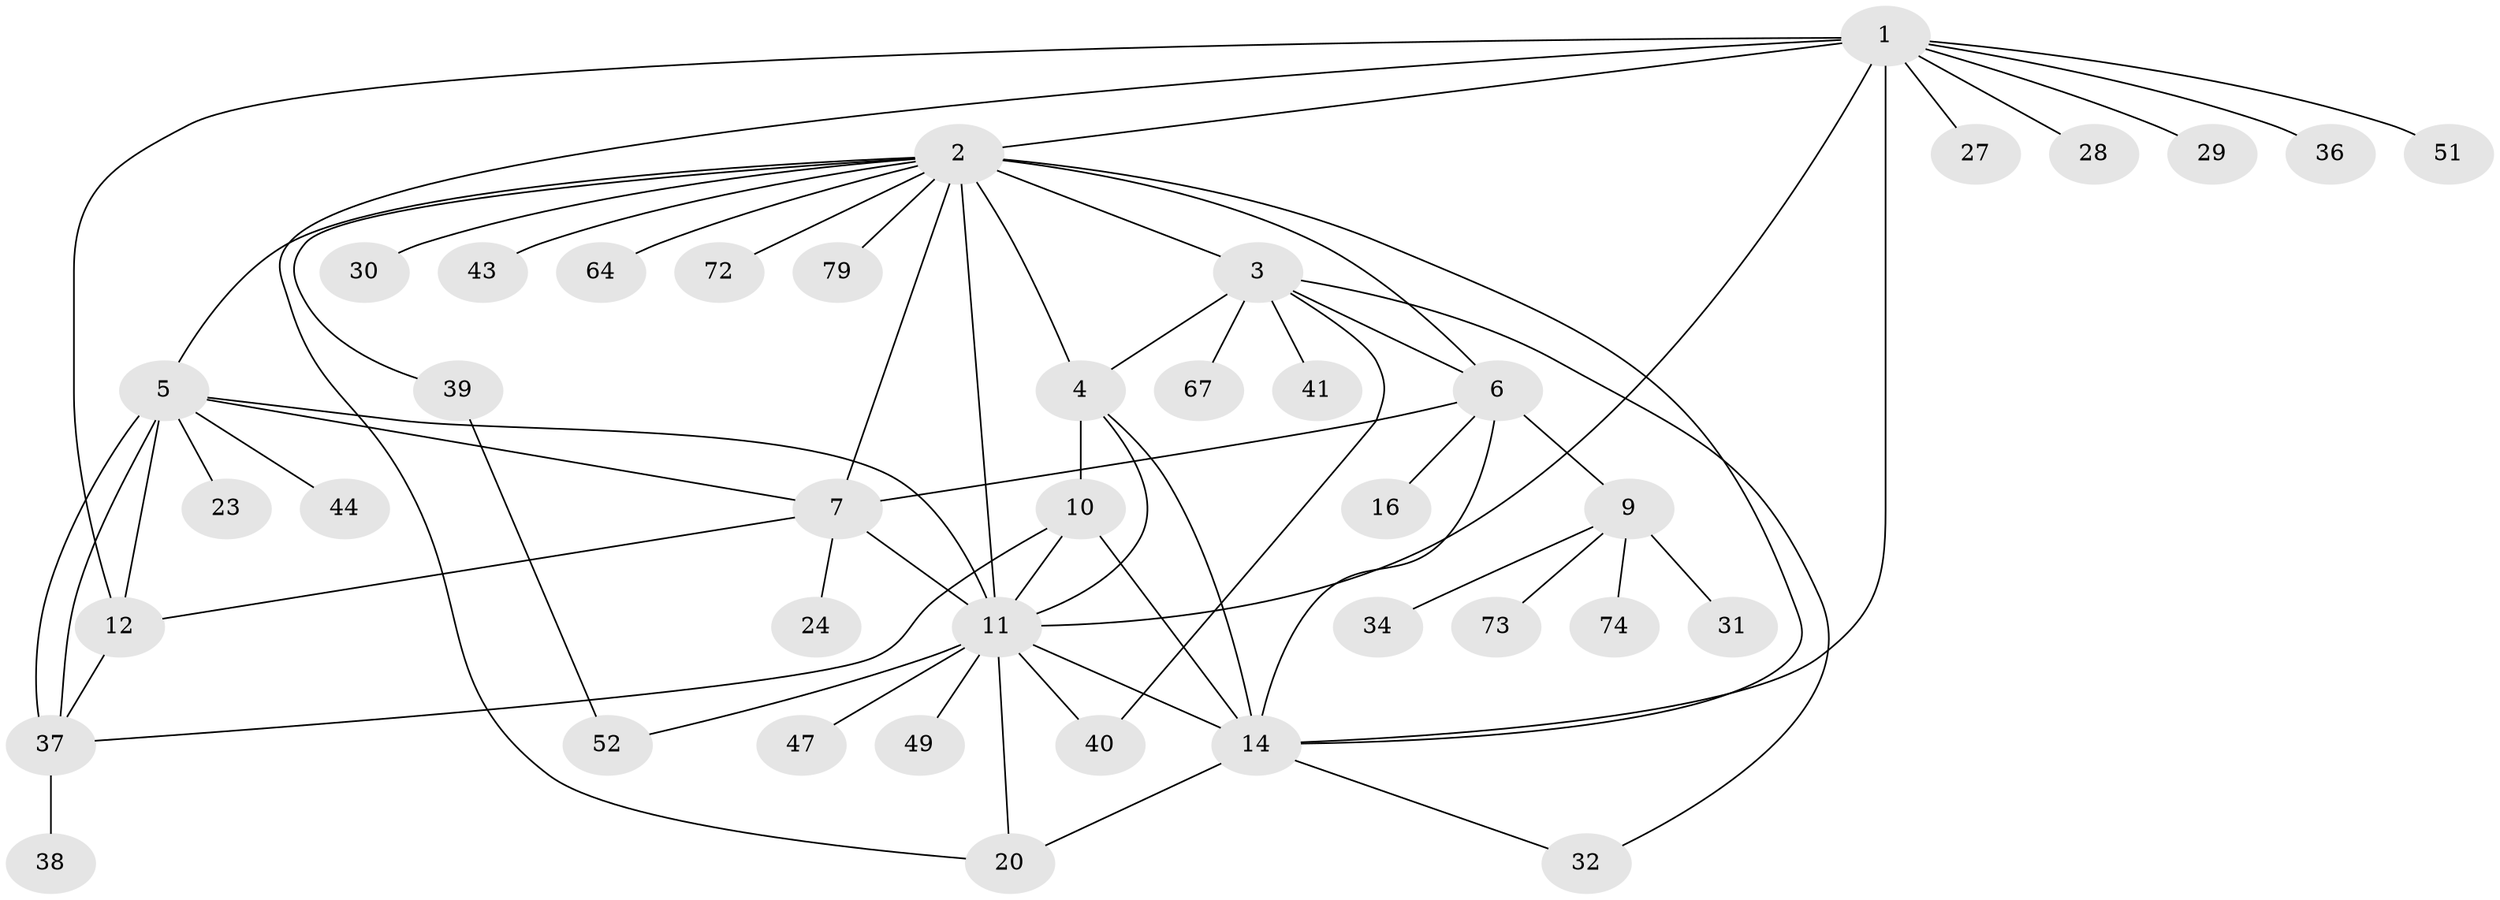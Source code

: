 // original degree distribution, {13: 0.012195121951219513, 17: 0.024390243902439025, 8: 0.024390243902439025, 5: 0.06097560975609756, 9: 0.012195121951219513, 6: 0.024390243902439025, 1: 0.5121951219512195, 7: 0.036585365853658534, 3: 0.0975609756097561, 2: 0.15853658536585366, 4: 0.036585365853658534}
// Generated by graph-tools (version 1.1) at 2025/14/03/09/25 04:14:32]
// undirected, 41 vertices, 64 edges
graph export_dot {
graph [start="1"]
  node [color=gray90,style=filled];
  1 [super="+8+17"];
  2 [super="+19"];
  3;
  4;
  5;
  6;
  7 [super="+63+71"];
  9;
  10 [super="+65+82"];
  11 [super="+13+18"];
  12 [super="+68+46+26"];
  14 [super="+22+57"];
  16;
  20 [super="+35"];
  23;
  24;
  27;
  28 [super="+77"];
  29;
  30 [super="+42"];
  31;
  32;
  34;
  36;
  37;
  38 [super="+61"];
  39;
  40 [super="+56"];
  41;
  43;
  44;
  47;
  49;
  51;
  52;
  64;
  67;
  72;
  73;
  74;
  79;
  1 -- 2 [weight=2];
  1 -- 12;
  1 -- 14 [weight=2];
  1 -- 27;
  1 -- 28;
  1 -- 29;
  1 -- 36;
  1 -- 11;
  1 -- 51;
  1 -- 20;
  2 -- 3 [weight=2];
  2 -- 4;
  2 -- 5 [weight=2];
  2 -- 6;
  2 -- 11 [weight=3];
  2 -- 30;
  2 -- 39;
  2 -- 43;
  2 -- 64;
  2 -- 72;
  2 -- 79;
  2 -- 14;
  2 -- 7 [weight=2];
  3 -- 4;
  3 -- 6;
  3 -- 32;
  3 -- 40;
  3 -- 41;
  3 -- 67;
  4 -- 10;
  4 -- 14;
  4 -- 11;
  5 -- 7;
  5 -- 23;
  5 -- 37;
  5 -- 37;
  5 -- 44;
  5 -- 11;
  5 -- 12;
  6 -- 7;
  6 -- 9;
  6 -- 14;
  6 -- 16;
  7 -- 24;
  7 -- 12;
  7 -- 11;
  9 -- 31;
  9 -- 34;
  9 -- 73;
  9 -- 74;
  10 -- 14;
  10 -- 37;
  10 -- 11;
  11 -- 47;
  11 -- 14 [weight=2];
  11 -- 40;
  11 -- 49;
  11 -- 52;
  11 -- 20;
  12 -- 37;
  14 -- 20;
  14 -- 32;
  37 -- 38;
  39 -- 52;
}
